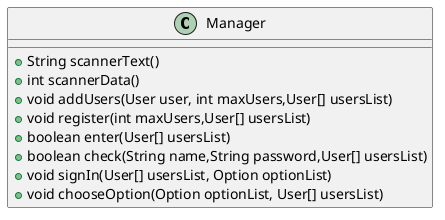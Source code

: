 @startuml
class Manager{
+ String scannerText()
+ int scannerData()
+ void addUsers(User user, int maxUsers,User[] usersList)
+ void register(int maxUsers,User[] usersList)
+ boolean enter(User[] usersList)
+ boolean check(String name,String password,User[] usersList)
+ void signIn(User[] usersList, Option optionList)
+ void chooseOption(Option optionList, User[] usersList)
}
@enduml